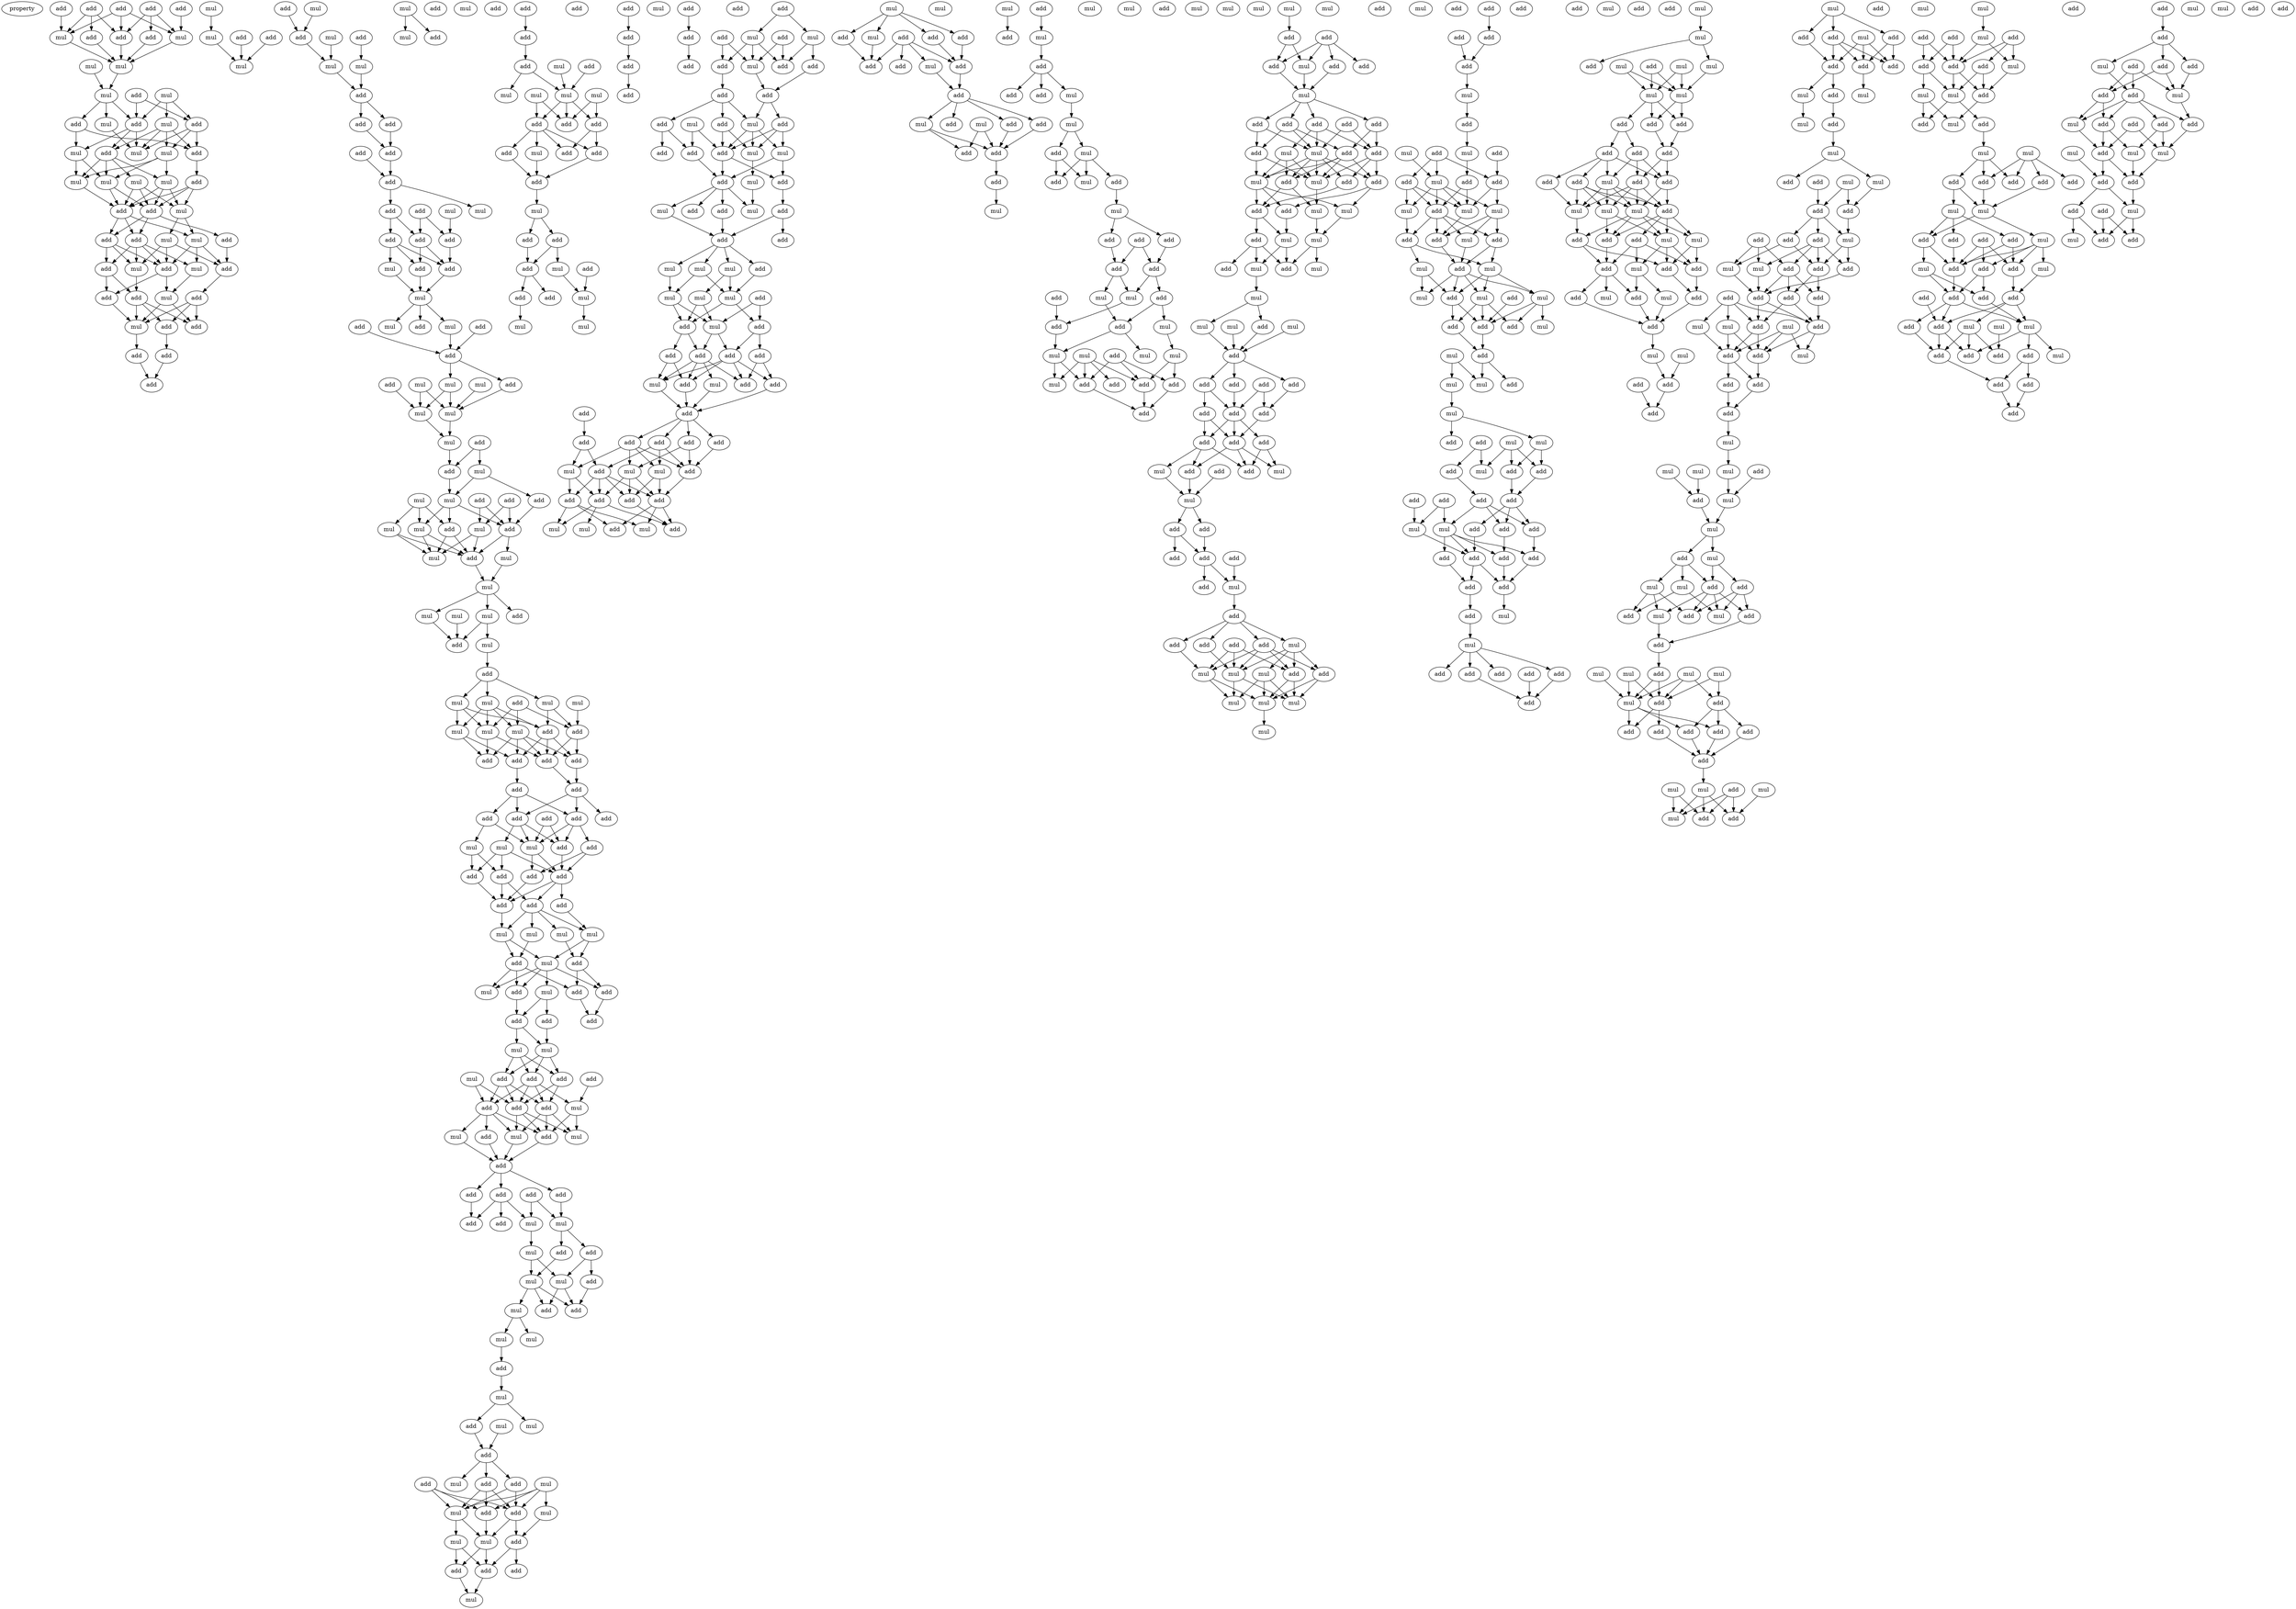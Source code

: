 digraph {
    node [fontcolor=black]
    property [mul=2,lf=1.1]
    0 [ label = add ];
    1 [ label = add ];
    2 [ label = add ];
    3 [ label = add ];
    4 [ label = add ];
    5 [ label = mul ];
    6 [ label = add ];
    7 [ label = add ];
    8 [ label = add ];
    9 [ label = mul ];
    10 [ label = mul ];
    11 [ label = mul ];
    12 [ label = mul ];
    13 [ label = mul ];
    14 [ label = add ];
    15 [ label = add ];
    16 [ label = add ];
    17 [ label = add ];
    18 [ label = mul ];
    19 [ label = mul ];
    20 [ label = add ];
    21 [ label = mul ];
    22 [ label = add ];
    23 [ label = mul ];
    24 [ label = mul ];
    25 [ label = mul ];
    26 [ label = mul ];
    27 [ label = mul ];
    28 [ label = add ];
    29 [ label = mul ];
    30 [ label = add ];
    31 [ label = mul ];
    32 [ label = add ];
    33 [ label = add ];
    34 [ label = mul ];
    35 [ label = add ];
    36 [ label = add ];
    37 [ label = mul ];
    38 [ label = mul ];
    39 [ label = add ];
    40 [ label = add ];
    41 [ label = add ];
    42 [ label = mul ];
    43 [ label = mul ];
    44 [ label = add ];
    45 [ label = add ];
    46 [ label = add ];
    47 [ label = mul ];
    48 [ label = add ];
    49 [ label = add ];
    50 [ label = add ];
    51 [ label = add ];
    52 [ label = add ];
    53 [ label = mul ];
    54 [ label = mul ];
    55 [ label = add ];
    56 [ label = add ];
    57 [ label = mul ];
    58 [ label = add ];
    59 [ label = mul ];
    60 [ label = mul ];
    61 [ label = add ];
    62 [ label = mul ];
    63 [ label = add ];
    64 [ label = mul ];
    65 [ label = add ];
    66 [ label = mul ];
    67 [ label = mul ];
    68 [ label = add ];
    69 [ label = add ];
    70 [ label = add ];
    71 [ label = add ];
    72 [ label = add ];
    73 [ label = add ];
    74 [ label = add ];
    75 [ label = add ];
    76 [ label = mul ];
    77 [ label = add ];
    78 [ label = mul ];
    79 [ label = add ];
    80 [ label = add ];
    81 [ label = add ];
    82 [ label = add ];
    83 [ label = add ];
    84 [ label = mul ];
    85 [ label = mul ];
    86 [ label = mul ];
    87 [ label = add ];
    88 [ label = mul ];
    89 [ label = add ];
    90 [ label = add ];
    91 [ label = add ];
    92 [ label = add ];
    93 [ label = mul ];
    94 [ label = mul ];
    95 [ label = mul ];
    96 [ label = add ];
    97 [ label = mul ];
    98 [ label = mul ];
    99 [ label = mul ];
    100 [ label = add ];
    101 [ label = add ];
    102 [ label = mul ];
    103 [ label = mul ];
    104 [ label = add ];
    105 [ label = mul ];
    106 [ label = add ];
    107 [ label = add ];
    108 [ label = mul ];
    109 [ label = mul ];
    110 [ label = mul ];
    111 [ label = add ];
    112 [ label = add ];
    113 [ label = mul ];
    114 [ label = add ];
    115 [ label = mul ];
    116 [ label = mul ];
    117 [ label = mul ];
    118 [ label = mul ];
    119 [ label = mul ];
    120 [ label = mul ];
    121 [ label = add ];
    122 [ label = mul ];
    123 [ label = add ];
    124 [ label = add ];
    125 [ label = mul ];
    126 [ label = mul ];
    127 [ label = mul ];
    128 [ label = mul ];
    129 [ label = add ];
    130 [ label = mul ];
    131 [ label = mul ];
    132 [ label = mul ];
    133 [ label = add ];
    134 [ label = add ];
    135 [ label = add ];
    136 [ label = add ];
    137 [ label = add ];
    138 [ label = add ];
    139 [ label = add ];
    140 [ label = add ];
    141 [ label = add ];
    142 [ label = add ];
    143 [ label = add ];
    144 [ label = add ];
    145 [ label = add ];
    146 [ label = mul ];
    147 [ label = add ];
    148 [ label = mul ];
    149 [ label = mul ];
    150 [ label = add ];
    151 [ label = add ];
    152 [ label = add ];
    153 [ label = add ];
    154 [ label = add ];
    155 [ label = add ];
    156 [ label = add ];
    157 [ label = add ];
    158 [ label = mul ];
    159 [ label = mul ];
    160 [ label = mul ];
    161 [ label = mul ];
    162 [ label = mul ];
    163 [ label = add ];
    164 [ label = add ];
    165 [ label = add ];
    166 [ label = add ];
    167 [ label = mul ];
    168 [ label = add ];
    169 [ label = mul ];
    170 [ label = add ];
    171 [ label = add ];
    172 [ label = add ];
    173 [ label = mul ];
    174 [ label = mul ];
    175 [ label = add ];
    176 [ label = mul ];
    177 [ label = add ];
    178 [ label = add ];
    179 [ label = add ];
    180 [ label = mul ];
    181 [ label = add ];
    182 [ label = add ];
    183 [ label = add ];
    184 [ label = mul ];
    185 [ label = add ];
    186 [ label = mul ];
    187 [ label = add ];
    188 [ label = mul ];
    189 [ label = add ];
    190 [ label = add ];
    191 [ label = add ];
    192 [ label = add ];
    193 [ label = add ];
    194 [ label = add ];
    195 [ label = add ];
    196 [ label = mul ];
    197 [ label = mul ];
    198 [ label = add ];
    199 [ label = mul ];
    200 [ label = add ];
    201 [ label = mul ];
    202 [ label = add ];
    203 [ label = mul ];
    204 [ label = add ];
    205 [ label = mul ];
    206 [ label = add ];
    207 [ label = mul ];
    208 [ label = mul ];
    209 [ label = add ];
    210 [ label = add ];
    211 [ label = mul ];
    212 [ label = add ];
    213 [ label = mul ];
    214 [ label = mul ];
    215 [ label = add ];
    216 [ label = add ];
    217 [ label = mul ];
    218 [ label = add ];
    219 [ label = mul ];
    220 [ label = add ];
    221 [ label = mul ];
    222 [ label = mul ];
    223 [ label = add ];
    224 [ label = add ];
    225 [ label = add ];
    226 [ label = mul ];
    227 [ label = mul ];
    228 [ label = add ];
    229 [ label = add ];
    230 [ label = add ];
    231 [ label = mul ];
    232 [ label = add ];
    233 [ label = add ];
    234 [ label = add ];
    235 [ label = add ];
    236 [ label = mul ];
    237 [ label = mul ];
    238 [ label = mul ];
    239 [ label = mul ];
    240 [ label = mul ];
    241 [ label = add ];
    242 [ label = add ];
    243 [ label = add ];
    244 [ label = mul ];
    245 [ label = add ];
    246 [ label = add ];
    247 [ label = add ];
    248 [ label = add ];
    249 [ label = mul ];
    250 [ label = add ];
    251 [ label = add ];
    252 [ label = add ];
    253 [ label = add ];
    254 [ label = mul ];
    255 [ label = mul ];
    256 [ label = add ];
    257 [ label = add ];
    258 [ label = mul ];
    259 [ label = mul ];
    260 [ label = add ];
    261 [ label = add ];
    262 [ label = add ];
    263 [ label = add ];
    264 [ label = mul ];
    265 [ label = add ];
    266 [ label = add ];
    267 [ label = add ];
    268 [ label = add ];
    269 [ label = add ];
    270 [ label = add ];
    271 [ label = add ];
    272 [ label = mul ];
    273 [ label = mul ];
    274 [ label = add ];
    275 [ label = add ];
    276 [ label = add ];
    277 [ label = mul ];
    278 [ label = add ];
    279 [ label = add ];
    280 [ label = add ];
    281 [ label = mul ];
    282 [ label = add ];
    283 [ label = add ];
    284 [ label = mul ];
    285 [ label = add ];
    286 [ label = add ];
    287 [ label = mul ];
    288 [ label = add ];
    289 [ label = mul ];
    290 [ label = add ];
    291 [ label = mul ];
    292 [ label = add ];
    293 [ label = add ];
    294 [ label = add ];
    295 [ label = add ];
    296 [ label = mul ];
    297 [ label = mul ];
    298 [ label = add ];
    299 [ label = add ];
    300 [ label = add ];
    301 [ label = mul ];
    302 [ label = mul ];
    303 [ label = add ];
    304 [ label = mul ];
    305 [ label = add ];
    306 [ label = mul ];
    307 [ label = mul ];
    308 [ label = mul ];
    309 [ label = add ];
    310 [ label = mul ];
    311 [ label = add ];
    312 [ label = add ];
    313 [ label = add ];
    314 [ label = add ];
    315 [ label = add ];
    316 [ label = mul ];
    317 [ label = add ];
    318 [ label = mul ];
    319 [ label = add ];
    320 [ label = add ];
    321 [ label = add ];
    322 [ label = add ];
    323 [ label = add ];
    324 [ label = add ];
    325 [ label = add ];
    326 [ label = add ];
    327 [ label = add ];
    328 [ label = mul ];
    329 [ label = add ];
    330 [ label = mul ];
    331 [ label = mul ];
    332 [ label = add ];
    333 [ label = add ];
    334 [ label = add ];
    335 [ label = add ];
    336 [ label = add ];
    337 [ label = add ];
    338 [ label = mul ];
    339 [ label = mul ];
    340 [ label = add ];
    341 [ label = mul ];
    342 [ label = mul ];
    343 [ label = add ];
    344 [ label = add ];
    345 [ label = add ];
    346 [ label = add ];
    347 [ label = mul ];
    348 [ label = add ];
    349 [ label = add ];
    350 [ label = add ];
    351 [ label = mul ];
    352 [ label = add ];
    353 [ label = mul ];
    354 [ label = mul ];
    355 [ label = add ];
    356 [ label = add ];
    357 [ label = add ];
    358 [ label = add ];
    359 [ label = add ];
    360 [ label = add ];
    361 [ label = mul ];
    362 [ label = mul ];
    363 [ label = mul ];
    364 [ label = add ];
    365 [ label = add ];
    366 [ label = mul ];
    367 [ label = add ];
    368 [ label = add ];
    369 [ label = mul ];
    370 [ label = add ];
    371 [ label = mul ];
    372 [ label = mul ];
    373 [ label = mul ];
    374 [ label = add ];
    375 [ label = mul ];
    376 [ label = add ];
    377 [ label = add ];
    378 [ label = mul ];
    379 [ label = mul ];
    380 [ label = add ];
    381 [ label = mul ];
    382 [ label = mul ];
    383 [ label = add ];
    384 [ label = add ];
    385 [ label = add ];
    386 [ label = add ];
    387 [ label = add ];
    388 [ label = add ];
    389 [ label = mul ];
    390 [ label = add ];
    391 [ label = mul ];
    392 [ label = mul ];
    393 [ label = add ];
    394 [ label = add ];
    395 [ label = mul ];
    396 [ label = mul ];
    397 [ label = mul ];
    398 [ label = mul ];
    399 [ label = add ];
    400 [ label = add ];
    401 [ label = add ];
    402 [ label = mul ];
    403 [ label = add ];
    404 [ label = add ];
    405 [ label = add ];
    406 [ label = mul ];
    407 [ label = mul ];
    408 [ label = add ];
    409 [ label = add ];
    410 [ label = add ];
    411 [ label = mul ];
    412 [ label = mul ];
    413 [ label = add ];
    414 [ label = add ];
    415 [ label = mul ];
    416 [ label = add ];
    417 [ label = add ];
    418 [ label = add ];
    419 [ label = add ];
    420 [ label = add ];
    421 [ label = mul ];
    422 [ label = add ];
    423 [ label = add ];
    424 [ label = add ];
    425 [ label = mul ];
    426 [ label = add ];
    427 [ label = add ];
    428 [ label = mul ];
    429 [ label = mul ];
    430 [ label = add ];
    431 [ label = add ];
    432 [ label = mul ];
    433 [ label = add ];
    434 [ label = mul ];
    435 [ label = mul ];
    436 [ label = mul ];
    437 [ label = add ];
    438 [ label = mul ];
    439 [ label = add ];
    440 [ label = mul ];
    441 [ label = add ];
    442 [ label = mul ];
    443 [ label = add ];
    444 [ label = mul ];
    445 [ label = mul ];
    446 [ label = add ];
    447 [ label = mul ];
    448 [ label = add ];
    449 [ label = add ];
    450 [ label = add ];
    451 [ label = add ];
    452 [ label = add ];
    453 [ label = add ];
    454 [ label = add ];
    455 [ label = add ];
    456 [ label = add ];
    457 [ label = add ];
    458 [ label = add ];
    459 [ label = add ];
    460 [ label = mul ];
    461 [ label = mul ];
    462 [ label = add ];
    463 [ label = add ];
    464 [ label = mul ];
    465 [ label = add ];
    466 [ label = mul ];
    467 [ label = add ];
    468 [ label = add ];
    469 [ label = add ];
    470 [ label = add ];
    471 [ label = add ];
    472 [ label = mul ];
    473 [ label = add ];
    474 [ label = mul ];
    475 [ label = add ];
    476 [ label = add ];
    477 [ label = add ];
    478 [ label = add ];
    479 [ label = mul ];
    480 [ label = add ];
    481 [ label = mul ];
    482 [ label = add ];
    483 [ label = mul ];
    484 [ label = mul ];
    485 [ label = mul ];
    486 [ label = mul ];
    487 [ label = add ];
    488 [ label = mul ];
    489 [ label = add ];
    490 [ label = add ];
    491 [ label = add ];
    492 [ label = add ];
    493 [ label = add ];
    494 [ label = add ];
    495 [ label = mul ];
    496 [ label = add ];
    497 [ label = add ];
    498 [ label = add ];
    499 [ label = mul ];
    500 [ label = mul ];
    501 [ label = mul ];
    502 [ label = add ];
    503 [ label = add ];
    504 [ label = mul ];
    505 [ label = add ];
    506 [ label = mul ];
    507 [ label = mul ];
    508 [ label = mul ];
    509 [ label = add ];
    510 [ label = mul ];
    511 [ label = add ];
    512 [ label = add ];
    513 [ label = add ];
    514 [ label = mul ];
    515 [ label = add ];
    516 [ label = mul ];
    517 [ label = add ];
    518 [ label = mul ];
    519 [ label = add ];
    520 [ label = mul ];
    521 [ label = mul ];
    522 [ label = add ];
    523 [ label = add ];
    524 [ label = mul ];
    525 [ label = add ];
    526 [ label = mul ];
    527 [ label = add ];
    528 [ label = mul ];
    529 [ label = add ];
    530 [ label = add ];
    531 [ label = mul ];
    532 [ label = mul ];
    533 [ label = add ];
    534 [ label = mul ];
    535 [ label = mul ];
    536 [ label = add ];
    537 [ label = add ];
    538 [ label = add ];
    539 [ label = mul ];
    540 [ label = add ];
    541 [ label = add ];
    542 [ label = add ];
    543 [ label = add ];
    544 [ label = add ];
    545 [ label = mul ];
    546 [ label = add ];
    547 [ label = add ];
    548 [ label = add ];
    549 [ label = mul ];
    550 [ label = add ];
    551 [ label = add ];
    552 [ label = add ];
    553 [ label = add ];
    554 [ label = add ];
    555 [ label = add ];
    556 [ label = add ];
    557 [ label = mul ];
    558 [ label = add ];
    559 [ label = mul ];
    560 [ label = add ];
    561 [ label = add ];
    562 [ label = add ];
    563 [ label = add ];
    564 [ label = add ];
    565 [ label = add ];
    566 [ label = mul ];
    567 [ label = mul ];
    568 [ label = add ];
    569 [ label = mul ];
    570 [ label = mul ];
    571 [ label = add ];
    572 [ label = mul ];
    573 [ label = mul ];
    574 [ label = mul ];
    575 [ label = add ];
    576 [ label = add ];
    577 [ label = add ];
    578 [ label = add ];
    579 [ label = add ];
    580 [ label = add ];
    581 [ label = add ];
    582 [ label = add ];
    583 [ label = add ];
    584 [ label = mul ];
    585 [ label = add ];
    586 [ label = mul ];
    587 [ label = add ];
    588 [ label = mul ];
    589 [ label = mul ];
    590 [ label = mul ];
    591 [ label = add ];
    592 [ label = add ];
    593 [ label = mul ];
    594 [ label = add ];
    595 [ label = add ];
    596 [ label = add ];
    597 [ label = mul ];
    598 [ label = add ];
    599 [ label = mul ];
    600 [ label = add ];
    601 [ label = add ];
    602 [ label = add ];
    603 [ label = mul ];
    604 [ label = add ];
    605 [ label = mul ];
    606 [ label = mul ];
    607 [ label = add ];
    608 [ label = add ];
    609 [ label = mul ];
    610 [ label = add ];
    611 [ label = add ];
    612 [ label = add ];
    613 [ label = mul ];
    614 [ label = add ];
    615 [ label = add ];
    616 [ label = add ];
    617 [ label = add ];
    618 [ label = mul ];
    619 [ label = mul ];
    620 [ label = add ];
    621 [ label = add ];
    622 [ label = mul ];
    623 [ label = add ];
    624 [ label = mul ];
    625 [ label = add ];
    626 [ label = mul ];
    627 [ label = add ];
    628 [ label = mul ];
    629 [ label = add ];
    630 [ label = add ];
    631 [ label = add ];
    632 [ label = add ];
    633 [ label = add ];
    634 [ label = mul ];
    635 [ label = add ];
    636 [ label = add ];
    637 [ label = mul ];
    638 [ label = mul ];
    639 [ label = add ];
    640 [ label = add ];
    641 [ label = add ];
    642 [ label = add ];
    643 [ label = add ];
    644 [ label = mul ];
    645 [ label = add ];
    646 [ label = mul ];
    647 [ label = mul ];
    648 [ label = add ];
    649 [ label = mul ];
    650 [ label = add ];
    651 [ label = add ];
    652 [ label = add ];
    653 [ label = add ];
    654 [ label = add ];
    655 [ label = mul ];
    656 [ label = mul ];
    657 [ label = mul ];
    658 [ label = mul ];
    659 [ label = add ];
    660 [ label = mul ];
    661 [ label = add ];
    662 [ label = mul ];
    663 [ label = mul ];
    664 [ label = add ];
    665 [ label = mul ];
    666 [ label = mul ];
    667 [ label = add ];
    668 [ label = add ];
    669 [ label = mul ];
    670 [ label = mul ];
    671 [ label = add ];
    672 [ label = add ];
    673 [ label = add ];
    674 [ label = mul ];
    675 [ label = add ];
    676 [ label = mul ];
    677 [ label = add ];
    678 [ label = mul ];
    679 [ label = mul ];
    680 [ label = mul ];
    681 [ label = add ];
    682 [ label = mul ];
    683 [ label = add ];
    684 [ label = add ];
    685 [ label = add ];
    686 [ label = add ];
    687 [ label = add ];
    688 [ label = add ];
    689 [ label = add ];
    690 [ label = mul ];
    691 [ label = add ];
    692 [ label = mul ];
    693 [ label = mul ];
    694 [ label = mul ];
    695 [ label = add ];
    696 [ label = add ];
    697 [ label = mul ];
    698 [ label = add ];
    699 [ label = add ];
    700 [ label = add ];
    701 [ label = mul ];
    702 [ label = mul ];
    703 [ label = add ];
    704 [ label = add ];
    705 [ label = add ];
    706 [ label = mul ];
    707 [ label = mul ];
    708 [ label = add ];
    709 [ label = mul ];
    710 [ label = add ];
    711 [ label = add ];
    712 [ label = mul ];
    713 [ label = mul ];
    714 [ label = add ];
    715 [ label = add ];
    716 [ label = add ];
    717 [ label = add ];
    718 [ label = add ];
    719 [ label = mul ];
    720 [ label = mul ];
    721 [ label = add ];
    722 [ label = add ];
    723 [ label = add ];
    724 [ label = mul ];
    725 [ label = add ];
    726 [ label = add ];
    727 [ label = add ];
    728 [ label = mul ];
    729 [ label = mul ];
    730 [ label = add ];
    731 [ label = add ];
    732 [ label = add ];
    733 [ label = add ];
    734 [ label = add ];
    735 [ label = mul ];
    736 [ label = add ];
    737 [ label = add ];
    738 [ label = mul ];
    739 [ label = mul ];
    740 [ label = add ];
    741 [ label = mul ];
    742 [ label = add ];
    743 [ label = add ];
    744 [ label = add ];
    745 [ label = add ];
    746 [ label = add ];
    747 [ label = add ];
    748 [ label = add ];
    749 [ label = add ];
    750 [ label = add ];
    751 [ label = mul ];
    752 [ label = add ];
    753 [ label = add ];
    754 [ label = add ];
    755 [ label = add ];
    756 [ label = mul ];
    757 [ label = add ];
    758 [ label = add ];
    759 [ label = add ];
    760 [ label = add ];
    761 [ label = add ];
    762 [ label = mul ];
    763 [ label = mul ];
    764 [ label = mul ];
    765 [ label = mul ];
    766 [ label = add ];
    767 [ label = mul ];
    768 [ label = add ];
    769 [ label = add ];
    770 [ label = mul ];
    771 [ label = mul ];
    772 [ label = add ];
    773 [ label = add ];
    774 [ label = add ];
    775 [ label = add ];
    776 [ label = add ];
    777 [ label = add ];
    778 [ label = mul ];
    0 -> 6 [ name = 0 ];
    0 -> 7 [ name = 1 ];
    0 -> 9 [ name = 2 ];
    1 -> 5 [ name = 3 ];
    1 -> 7 [ name = 4 ];
    1 -> 9 [ name = 5 ];
    2 -> 9 [ name = 6 ];
    3 -> 5 [ name = 7 ];
    3 -> 7 [ name = 8 ];
    3 -> 8 [ name = 9 ];
    4 -> 5 [ name = 10 ];
    5 -> 11 [ name = 11 ];
    6 -> 11 [ name = 12 ];
    7 -> 11 [ name = 13 ];
    8 -> 11 [ name = 14 ];
    9 -> 11 [ name = 15 ];
    10 -> 13 [ name = 16 ];
    11 -> 13 [ name = 17 ];
    12 -> 15 [ name = 18 ];
    12 -> 17 [ name = 19 ];
    12 -> 18 [ name = 20 ];
    13 -> 16 [ name = 21 ];
    13 -> 17 [ name = 22 ];
    13 -> 19 [ name = 23 ];
    14 -> 15 [ name = 24 ];
    14 -> 17 [ name = 25 ];
    15 -> 20 [ name = 26 ];
    15 -> 21 [ name = 27 ];
    15 -> 24 [ name = 28 ];
    16 -> 20 [ name = 29 ];
    16 -> 23 [ name = 30 ];
    17 -> 22 [ name = 31 ];
    17 -> 23 [ name = 32 ];
    17 -> 24 [ name = 33 ];
    18 -> 20 [ name = 34 ];
    18 -> 21 [ name = 35 ];
    18 -> 22 [ name = 36 ];
    18 -> 24 [ name = 37 ];
    19 -> 24 [ name = 38 ];
    20 -> 28 [ name = 39 ];
    21 -> 25 [ name = 40 ];
    21 -> 26 [ name = 41 ];
    21 -> 29 [ name = 42 ];
    22 -> 25 [ name = 43 ];
    22 -> 26 [ name = 44 ];
    22 -> 27 [ name = 45 ];
    22 -> 29 [ name = 46 ];
    23 -> 26 [ name = 47 ];
    23 -> 29 [ name = 48 ];
    25 -> 30 [ name = 49 ];
    25 -> 31 [ name = 50 ];
    25 -> 32 [ name = 51 ];
    26 -> 30 [ name = 52 ];
    26 -> 32 [ name = 53 ];
    27 -> 30 [ name = 54 ];
    27 -> 31 [ name = 55 ];
    27 -> 32 [ name = 56 ];
    28 -> 30 [ name = 57 ];
    28 -> 31 [ name = 58 ];
    28 -> 32 [ name = 59 ];
    29 -> 32 [ name = 60 ];
    30 -> 33 [ name = 61 ];
    30 -> 35 [ name = 62 ];
    30 -> 36 [ name = 63 ];
    31 -> 34 [ name = 64 ];
    31 -> 37 [ name = 65 ];
    32 -> 33 [ name = 66 ];
    32 -> 34 [ name = 67 ];
    32 -> 35 [ name = 68 ];
    33 -> 38 [ name = 69 ];
    33 -> 39 [ name = 70 ];
    33 -> 40 [ name = 71 ];
    33 -> 42 [ name = 72 ];
    34 -> 39 [ name = 73 ];
    34 -> 41 [ name = 74 ];
    34 -> 42 [ name = 75 ];
    35 -> 38 [ name = 76 ];
    35 -> 39 [ name = 77 ];
    35 -> 40 [ name = 78 ];
    36 -> 41 [ name = 79 ];
    37 -> 38 [ name = 80 ];
    37 -> 39 [ name = 81 ];
    37 -> 41 [ name = 82 ];
    38 -> 44 [ name = 83 ];
    39 -> 43 [ name = 84 ];
    39 -> 45 [ name = 85 ];
    40 -> 44 [ name = 86 ];
    40 -> 45 [ name = 87 ];
    41 -> 46 [ name = 88 ];
    42 -> 43 [ name = 89 ];
    43 -> 47 [ name = 90 ];
    43 -> 49 [ name = 91 ];
    44 -> 47 [ name = 92 ];
    44 -> 48 [ name = 93 ];
    44 -> 49 [ name = 94 ];
    45 -> 47 [ name = 95 ];
    46 -> 47 [ name = 96 ];
    46 -> 48 [ name = 97 ];
    46 -> 49 [ name = 98 ];
    47 -> 50 [ name = 99 ];
    48 -> 51 [ name = 100 ];
    50 -> 52 [ name = 101 ];
    51 -> 52 [ name = 102 ];
    53 -> 54 [ name = 103 ];
    54 -> 57 [ name = 104 ];
    55 -> 57 [ name = 105 ];
    56 -> 57 [ name = 106 ];
    58 -> 61 [ name = 107 ];
    59 -> 61 [ name = 108 ];
    60 -> 66 [ name = 109 ];
    61 -> 66 [ name = 110 ];
    62 -> 64 [ name = 111 ];
    62 -> 65 [ name = 112 ];
    63 -> 67 [ name = 113 ];
    66 -> 68 [ name = 114 ];
    67 -> 68 [ name = 115 ];
    68 -> 69 [ name = 116 ];
    68 -> 70 [ name = 117 ];
    69 -> 73 [ name = 118 ];
    70 -> 73 [ name = 119 ];
    72 -> 74 [ name = 120 ];
    73 -> 74 [ name = 121 ];
    74 -> 77 [ name = 122 ];
    74 -> 78 [ name = 123 ];
    75 -> 79 [ name = 124 ];
    75 -> 81 [ name = 125 ];
    76 -> 81 [ name = 126 ];
    77 -> 79 [ name = 127 ];
    77 -> 80 [ name = 128 ];
    79 -> 82 [ name = 129 ];
    79 -> 83 [ name = 130 ];
    80 -> 82 [ name = 131 ];
    80 -> 83 [ name = 132 ];
    80 -> 84 [ name = 133 ];
    81 -> 83 [ name = 134 ];
    82 -> 85 [ name = 135 ];
    83 -> 85 [ name = 136 ];
    84 -> 85 [ name = 137 ];
    85 -> 86 [ name = 138 ];
    85 -> 88 [ name = 139 ];
    85 -> 89 [ name = 140 ];
    86 -> 91 [ name = 141 ];
    87 -> 91 [ name = 142 ];
    90 -> 91 [ name = 143 ];
    91 -> 92 [ name = 144 ];
    91 -> 94 [ name = 145 ];
    92 -> 98 [ name = 146 ];
    93 -> 97 [ name = 147 ];
    93 -> 98 [ name = 148 ];
    94 -> 97 [ name = 149 ];
    94 -> 98 [ name = 150 ];
    95 -> 98 [ name = 151 ];
    96 -> 97 [ name = 152 ];
    97 -> 99 [ name = 153 ];
    98 -> 99 [ name = 154 ];
    99 -> 101 [ name = 155 ];
    100 -> 101 [ name = 156 ];
    100 -> 102 [ name = 157 ];
    101 -> 103 [ name = 158 ];
    102 -> 103 [ name = 159 ];
    102 -> 106 [ name = 160 ];
    103 -> 110 [ name = 161 ];
    103 -> 111 [ name = 162 ];
    103 -> 112 [ name = 163 ];
    104 -> 109 [ name = 164 ];
    104 -> 111 [ name = 165 ];
    105 -> 108 [ name = 166 ];
    105 -> 110 [ name = 167 ];
    105 -> 112 [ name = 168 ];
    106 -> 111 [ name = 169 ];
    107 -> 109 [ name = 170 ];
    107 -> 111 [ name = 171 ];
    108 -> 114 [ name = 172 ];
    108 -> 115 [ name = 173 ];
    109 -> 114 [ name = 174 ];
    109 -> 115 [ name = 175 ];
    110 -> 114 [ name = 176 ];
    110 -> 115 [ name = 177 ];
    111 -> 113 [ name = 178 ];
    111 -> 114 [ name = 179 ];
    112 -> 114 [ name = 180 ];
    112 -> 115 [ name = 181 ];
    113 -> 116 [ name = 182 ];
    114 -> 116 [ name = 183 ];
    116 -> 117 [ name = 184 ];
    116 -> 119 [ name = 185 ];
    116 -> 121 [ name = 186 ];
    117 -> 123 [ name = 187 ];
    119 -> 122 [ name = 188 ];
    119 -> 123 [ name = 189 ];
    120 -> 123 [ name = 190 ];
    122 -> 124 [ name = 191 ];
    124 -> 125 [ name = 192 ];
    124 -> 126 [ name = 193 ];
    124 -> 127 [ name = 194 ];
    125 -> 133 [ name = 195 ];
    125 -> 134 [ name = 196 ];
    126 -> 130 [ name = 197 ];
    126 -> 131 [ name = 198 ];
    126 -> 133 [ name = 199 ];
    127 -> 130 [ name = 200 ];
    127 -> 131 [ name = 201 ];
    127 -> 132 [ name = 202 ];
    127 -> 133 [ name = 203 ];
    128 -> 134 [ name = 204 ];
    129 -> 131 [ name = 205 ];
    129 -> 132 [ name = 206 ];
    129 -> 134 [ name = 207 ];
    130 -> 135 [ name = 208 ];
    130 -> 138 [ name = 209 ];
    131 -> 135 [ name = 210 ];
    131 -> 137 [ name = 211 ];
    132 -> 135 [ name = 212 ];
    132 -> 136 [ name = 213 ];
    132 -> 137 [ name = 214 ];
    132 -> 138 [ name = 215 ];
    133 -> 136 [ name = 216 ];
    133 -> 137 [ name = 217 ];
    133 -> 138 [ name = 218 ];
    134 -> 136 [ name = 219 ];
    134 -> 137 [ name = 220 ];
    136 -> 140 [ name = 221 ];
    137 -> 140 [ name = 222 ];
    138 -> 139 [ name = 223 ];
    139 -> 142 [ name = 224 ];
    139 -> 143 [ name = 225 ];
    139 -> 145 [ name = 226 ];
    140 -> 143 [ name = 227 ];
    140 -> 144 [ name = 228 ];
    140 -> 145 [ name = 229 ];
    141 -> 146 [ name = 230 ];
    141 -> 147 [ name = 231 ];
    142 -> 146 [ name = 232 ];
    142 -> 148 [ name = 233 ];
    143 -> 146 [ name = 234 ];
    143 -> 147 [ name = 235 ];
    143 -> 149 [ name = 236 ];
    145 -> 146 [ name = 237 ];
    145 -> 147 [ name = 238 ];
    145 -> 150 [ name = 239 ];
    146 -> 152 [ name = 240 ];
    146 -> 154 [ name = 241 ];
    147 -> 154 [ name = 242 ];
    148 -> 151 [ name = 243 ];
    148 -> 153 [ name = 244 ];
    149 -> 151 [ name = 245 ];
    149 -> 153 [ name = 246 ];
    149 -> 154 [ name = 247 ];
    150 -> 152 [ name = 248 ];
    150 -> 154 [ name = 249 ];
    151 -> 155 [ name = 250 ];
    151 -> 156 [ name = 251 ];
    152 -> 156 [ name = 252 ];
    153 -> 156 [ name = 253 ];
    154 -> 155 [ name = 254 ];
    154 -> 156 [ name = 255 ];
    154 -> 157 [ name = 256 ];
    155 -> 158 [ name = 257 ];
    155 -> 159 [ name = 258 ];
    155 -> 160 [ name = 259 ];
    155 -> 161 [ name = 260 ];
    156 -> 161 [ name = 261 ];
    157 -> 158 [ name = 262 ];
    158 -> 162 [ name = 263 ];
    158 -> 164 [ name = 264 ];
    159 -> 164 [ name = 265 ];
    160 -> 163 [ name = 266 ];
    161 -> 162 [ name = 267 ];
    161 -> 163 [ name = 268 ];
    162 -> 166 [ name = 269 ];
    162 -> 167 [ name = 270 ];
    162 -> 168 [ name = 271 ];
    162 -> 169 [ name = 272 ];
    163 -> 165 [ name = 273 ];
    163 -> 166 [ name = 274 ];
    163 -> 167 [ name = 275 ];
    164 -> 165 [ name = 276 ];
    164 -> 168 [ name = 277 ];
    165 -> 170 [ name = 278 ];
    166 -> 172 [ name = 279 ];
    168 -> 170 [ name = 280 ];
    169 -> 171 [ name = 281 ];
    169 -> 172 [ name = 282 ];
    171 -> 174 [ name = 283 ];
    172 -> 173 [ name = 284 ];
    172 -> 174 [ name = 285 ];
    173 -> 175 [ name = 286 ];
    173 -> 177 [ name = 287 ];
    173 -> 179 [ name = 288 ];
    174 -> 175 [ name = 289 ];
    174 -> 177 [ name = 290 ];
    174 -> 179 [ name = 291 ];
    175 -> 181 [ name = 292 ];
    175 -> 182 [ name = 293 ];
    175 -> 183 [ name = 294 ];
    176 -> 181 [ name = 295 ];
    176 -> 182 [ name = 296 ];
    177 -> 181 [ name = 297 ];
    177 -> 183 [ name = 298 ];
    178 -> 180 [ name = 299 ];
    179 -> 180 [ name = 300 ];
    179 -> 181 [ name = 301 ];
    179 -> 182 [ name = 302 ];
    179 -> 183 [ name = 303 ];
    180 -> 187 [ name = 304 ];
    180 -> 188 [ name = 305 ];
    181 -> 184 [ name = 306 ];
    181 -> 187 [ name = 307 ];
    181 -> 188 [ name = 308 ];
    182 -> 184 [ name = 309 ];
    182 -> 185 [ name = 310 ];
    182 -> 186 [ name = 311 ];
    182 -> 187 [ name = 312 ];
    183 -> 184 [ name = 313 ];
    183 -> 187 [ name = 314 ];
    183 -> 188 [ name = 315 ];
    184 -> 189 [ name = 316 ];
    185 -> 189 [ name = 317 ];
    186 -> 189 [ name = 318 ];
    187 -> 189 [ name = 319 ];
    189 -> 190 [ name = 320 ];
    189 -> 192 [ name = 321 ];
    189 -> 193 [ name = 322 ];
    190 -> 195 [ name = 323 ];
    191 -> 196 [ name = 324 ];
    191 -> 197 [ name = 325 ];
    192 -> 194 [ name = 326 ];
    192 -> 195 [ name = 327 ];
    192 -> 196 [ name = 328 ];
    193 -> 197 [ name = 329 ];
    196 -> 199 [ name = 330 ];
    197 -> 198 [ name = 331 ];
    197 -> 200 [ name = 332 ];
    198 -> 203 [ name = 333 ];
    199 -> 201 [ name = 334 ];
    199 -> 203 [ name = 335 ];
    200 -> 201 [ name = 336 ];
    200 -> 202 [ name = 337 ];
    201 -> 204 [ name = 338 ];
    201 -> 206 [ name = 339 ];
    202 -> 206 [ name = 340 ];
    203 -> 204 [ name = 341 ];
    203 -> 205 [ name = 342 ];
    203 -> 206 [ name = 343 ];
    205 -> 207 [ name = 344 ];
    205 -> 208 [ name = 345 ];
    207 -> 209 [ name = 346 ];
    209 -> 211 [ name = 347 ];
    211 -> 212 [ name = 348 ];
    211 -> 213 [ name = 349 ];
    212 -> 215 [ name = 350 ];
    214 -> 215 [ name = 351 ];
    215 -> 216 [ name = 352 ];
    215 -> 217 [ name = 353 ];
    215 -> 220 [ name = 354 ];
    216 -> 221 [ name = 355 ];
    216 -> 223 [ name = 356 ];
    216 -> 224 [ name = 357 ];
    218 -> 221 [ name = 358 ];
    218 -> 223 [ name = 359 ];
    218 -> 224 [ name = 360 ];
    219 -> 221 [ name = 361 ];
    219 -> 222 [ name = 362 ];
    219 -> 223 [ name = 363 ];
    219 -> 224 [ name = 364 ];
    220 -> 221 [ name = 365 ];
    220 -> 224 [ name = 366 ];
    221 -> 226 [ name = 367 ];
    221 -> 227 [ name = 368 ];
    222 -> 225 [ name = 369 ];
    223 -> 227 [ name = 370 ];
    224 -> 225 [ name = 371 ];
    224 -> 227 [ name = 372 ];
    225 -> 228 [ name = 373 ];
    225 -> 229 [ name = 374 ];
    226 -> 228 [ name = 375 ];
    226 -> 230 [ name = 376 ];
    227 -> 228 [ name = 377 ];
    227 -> 230 [ name = 378 ];
    228 -> 231 [ name = 379 ];
    230 -> 231 [ name = 380 ];
    232 -> 233 [ name = 381 ];
    233 -> 235 [ name = 382 ];
    234 -> 240 [ name = 383 ];
    235 -> 239 [ name = 384 ];
    235 -> 240 [ name = 385 ];
    236 -> 240 [ name = 386 ];
    237 -> 241 [ name = 387 ];
    237 -> 243 [ name = 388 ];
    238 -> 241 [ name = 389 ];
    238 -> 242 [ name = 390 ];
    240 -> 241 [ name = 391 ];
    240 -> 242 [ name = 392 ];
    240 -> 243 [ name = 393 ];
    242 -> 244 [ name = 394 ];
    242 -> 245 [ name = 395 ];
    242 -> 246 [ name = 396 ];
    242 -> 247 [ name = 397 ];
    243 -> 245 [ name = 398 ];
    243 -> 246 [ name = 399 ];
    244 -> 248 [ name = 400 ];
    246 -> 248 [ name = 401 ];
    247 -> 248 [ name = 402 ];
    248 -> 249 [ name = 403 ];
    249 -> 250 [ name = 404 ];
    249 -> 251 [ name = 405 ];
    250 -> 253 [ name = 406 ];
    251 -> 253 [ name = 407 ];
    251 -> 254 [ name = 408 ];
    252 -> 255 [ name = 409 ];
    253 -> 256 [ name = 410 ];
    253 -> 257 [ name = 411 ];
    254 -> 255 [ name = 412 ];
    255 -> 259 [ name = 413 ];
    257 -> 258 [ name = 414 ];
    261 -> 262 [ name = 415 ];
    262 -> 263 [ name = 416 ];
    263 -> 267 [ name = 417 ];
    265 -> 268 [ name = 418 ];
    268 -> 269 [ name = 419 ];
    270 -> 272 [ name = 420 ];
    270 -> 273 [ name = 421 ];
    271 -> 277 [ name = 422 ];
    271 -> 278 [ name = 423 ];
    272 -> 276 [ name = 424 ];
    272 -> 277 [ name = 425 ];
    272 -> 278 [ name = 426 ];
    273 -> 275 [ name = 427 ];
    273 -> 276 [ name = 428 ];
    274 -> 276 [ name = 429 ];
    274 -> 277 [ name = 430 ];
    275 -> 280 [ name = 431 ];
    277 -> 280 [ name = 432 ];
    278 -> 279 [ name = 433 ];
    279 -> 282 [ name = 434 ];
    279 -> 284 [ name = 435 ];
    279 -> 285 [ name = 436 ];
    280 -> 283 [ name = 437 ];
    280 -> 284 [ name = 438 ];
    281 -> 286 [ name = 439 ];
    281 -> 290 [ name = 440 ];
    282 -> 286 [ name = 441 ];
    282 -> 289 [ name = 442 ];
    283 -> 286 [ name = 443 ];
    283 -> 287 [ name = 444 ];
    283 -> 289 [ name = 445 ];
    284 -> 286 [ name = 446 ];
    284 -> 287 [ name = 447 ];
    284 -> 289 [ name = 448 ];
    285 -> 288 [ name = 449 ];
    285 -> 290 [ name = 450 ];
    286 -> 292 [ name = 451 ];
    286 -> 293 [ name = 452 ];
    287 -> 292 [ name = 453 ];
    287 -> 293 [ name = 454 ];
    289 -> 291 [ name = 455 ];
    290 -> 292 [ name = 456 ];
    291 -> 297 [ name = 457 ];
    292 -> 295 [ name = 458 ];
    292 -> 296 [ name = 459 ];
    292 -> 297 [ name = 460 ];
    292 -> 298 [ name = 461 ];
    293 -> 294 [ name = 462 ];
    294 -> 299 [ name = 463 ];
    294 -> 300 [ name = 464 ];
    295 -> 299 [ name = 465 ];
    296 -> 299 [ name = 466 ];
    299 -> 301 [ name = 467 ];
    299 -> 302 [ name = 468 ];
    299 -> 303 [ name = 469 ];
    299 -> 304 [ name = 470 ];
    301 -> 306 [ name = 471 ];
    301 -> 308 [ name = 472 ];
    302 -> 307 [ name = 473 ];
    302 -> 308 [ name = 474 ];
    303 -> 308 [ name = 475 ];
    304 -> 307 [ name = 476 ];
    305 -> 310 [ name = 477 ];
    305 -> 311 [ name = 478 ];
    306 -> 309 [ name = 479 ];
    306 -> 310 [ name = 480 ];
    307 -> 309 [ name = 481 ];
    307 -> 310 [ name = 482 ];
    308 -> 309 [ name = 483 ];
    308 -> 311 [ name = 484 ];
    309 -> 312 [ name = 485 ];
    309 -> 313 [ name = 486 ];
    310 -> 312 [ name = 487 ];
    310 -> 315 [ name = 488 ];
    311 -> 314 [ name = 489 ];
    311 -> 315 [ name = 490 ];
    312 -> 316 [ name = 491 ];
    312 -> 318 [ name = 492 ];
    312 -> 319 [ name = 493 ];
    312 -> 320 [ name = 494 ];
    313 -> 316 [ name = 495 ];
    313 -> 319 [ name = 496 ];
    314 -> 317 [ name = 497 ];
    314 -> 320 [ name = 498 ];
    315 -> 316 [ name = 499 ];
    315 -> 317 [ name = 500 ];
    315 -> 319 [ name = 501 ];
    315 -> 320 [ name = 502 ];
    316 -> 321 [ name = 503 ];
    317 -> 321 [ name = 504 ];
    318 -> 321 [ name = 505 ];
    319 -> 321 [ name = 506 ];
    321 -> 323 [ name = 507 ];
    321 -> 325 [ name = 508 ];
    321 -> 326 [ name = 509 ];
    321 -> 327 [ name = 510 ];
    322 -> 324 [ name = 511 ];
    323 -> 332 [ name = 512 ];
    324 -> 328 [ name = 513 ];
    324 -> 329 [ name = 514 ];
    325 -> 329 [ name = 515 ];
    325 -> 330 [ name = 516 ];
    325 -> 332 [ name = 517 ];
    326 -> 328 [ name = 518 ];
    326 -> 330 [ name = 519 ];
    326 -> 331 [ name = 520 ];
    326 -> 332 [ name = 521 ];
    327 -> 331 [ name = 522 ];
    327 -> 332 [ name = 523 ];
    328 -> 335 [ name = 524 ];
    328 -> 336 [ name = 525 ];
    329 -> 333 [ name = 526 ];
    329 -> 334 [ name = 527 ];
    329 -> 335 [ name = 528 ];
    329 -> 336 [ name = 529 ];
    330 -> 333 [ name = 530 ];
    330 -> 334 [ name = 531 ];
    331 -> 333 [ name = 532 ];
    331 -> 334 [ name = 533 ];
    331 -> 335 [ name = 534 ];
    332 -> 334 [ name = 535 ];
    333 -> 340 [ name = 536 ];
    334 -> 337 [ name = 537 ];
    334 -> 338 [ name = 538 ];
    334 -> 340 [ name = 539 ];
    335 -> 339 [ name = 540 ];
    335 -> 340 [ name = 541 ];
    335 -> 341 [ name = 542 ];
    336 -> 337 [ name = 543 ];
    336 -> 338 [ name = 544 ];
    336 -> 341 [ name = 545 ];
    342 -> 344 [ name = 546 ];
    342 -> 345 [ name = 547 ];
    342 -> 346 [ name = 548 ];
    342 -> 347 [ name = 549 ];
    343 -> 348 [ name = 550 ];
    343 -> 349 [ name = 551 ];
    343 -> 350 [ name = 552 ];
    343 -> 351 [ name = 553 ];
    344 -> 350 [ name = 554 ];
    345 -> 349 [ name = 555 ];
    346 -> 349 [ name = 556 ];
    347 -> 350 [ name = 557 ];
    349 -> 352 [ name = 558 ];
    351 -> 352 [ name = 559 ];
    352 -> 354 [ name = 560 ];
    352 -> 355 [ name = 561 ];
    352 -> 356 [ name = 562 ];
    352 -> 357 [ name = 563 ];
    353 -> 358 [ name = 564 ];
    353 -> 359 [ name = 565 ];
    354 -> 358 [ name = 566 ];
    354 -> 359 [ name = 567 ];
    356 -> 359 [ name = 568 ];
    357 -> 359 [ name = 569 ];
    359 -> 360 [ name = 570 ];
    360 -> 363 [ name = 571 ];
    362 -> 364 [ name = 572 ];
    365 -> 366 [ name = 573 ];
    366 -> 367 [ name = 574 ];
    367 -> 368 [ name = 575 ];
    367 -> 370 [ name = 576 ];
    367 -> 372 [ name = 577 ];
    372 -> 373 [ name = 578 ];
    373 -> 374 [ name = 579 ];
    373 -> 375 [ name = 580 ];
    374 -> 379 [ name = 581 ];
    374 -> 380 [ name = 582 ];
    375 -> 376 [ name = 583 ];
    375 -> 379 [ name = 584 ];
    375 -> 380 [ name = 585 ];
    376 -> 381 [ name = 586 ];
    381 -> 384 [ name = 587 ];
    381 -> 385 [ name = 588 ];
    383 -> 386 [ name = 589 ];
    383 -> 387 [ name = 590 ];
    384 -> 386 [ name = 591 ];
    385 -> 387 [ name = 592 ];
    386 -> 389 [ name = 593 ];
    386 -> 391 [ name = 594 ];
    387 -> 389 [ name = 595 ];
    387 -> 390 [ name = 596 ];
    388 -> 394 [ name = 597 ];
    389 -> 394 [ name = 598 ];
    390 -> 392 [ name = 599 ];
    390 -> 393 [ name = 600 ];
    391 -> 393 [ name = 601 ];
    392 -> 397 [ name = 602 ];
    393 -> 396 [ name = 603 ];
    393 -> 398 [ name = 604 ];
    394 -> 398 [ name = 605 ];
    395 -> 400 [ name = 606 ];
    395 -> 402 [ name = 607 ];
    395 -> 403 [ name = 608 ];
    395 -> 404 [ name = 609 ];
    397 -> 400 [ name = 610 ];
    397 -> 401 [ name = 611 ];
    398 -> 402 [ name = 612 ];
    398 -> 403 [ name = 613 ];
    399 -> 400 [ name = 614 ];
    399 -> 401 [ name = 615 ];
    399 -> 403 [ name = 616 ];
    400 -> 405 [ name = 617 ];
    401 -> 405 [ name = 618 ];
    403 -> 405 [ name = 619 ];
    407 -> 408 [ name = 620 ];
    408 -> 411 [ name = 621 ];
    408 -> 413 [ name = 622 ];
    409 -> 410 [ name = 623 ];
    409 -> 411 [ name = 624 ];
    409 -> 413 [ name = 625 ];
    409 -> 414 [ name = 626 ];
    410 -> 415 [ name = 627 ];
    411 -> 415 [ name = 628 ];
    413 -> 415 [ name = 629 ];
    415 -> 416 [ name = 630 ];
    415 -> 418 [ name = 631 ];
    415 -> 419 [ name = 632 ];
    415 -> 420 [ name = 633 ];
    416 -> 421 [ name = 634 ];
    416 -> 424 [ name = 635 ];
    416 -> 425 [ name = 636 ];
    417 -> 424 [ name = 637 ];
    417 -> 425 [ name = 638 ];
    418 -> 422 [ name = 639 ];
    418 -> 424 [ name = 640 ];
    419 -> 422 [ name = 641 ];
    419 -> 423 [ name = 642 ];
    419 -> 425 [ name = 643 ];
    420 -> 423 [ name = 644 ];
    420 -> 425 [ name = 645 ];
    421 -> 426 [ name = 646 ];
    421 -> 428 [ name = 647 ];
    421 -> 429 [ name = 648 ];
    422 -> 426 [ name = 649 ];
    422 -> 427 [ name = 650 ];
    422 -> 428 [ name = 651 ];
    422 -> 429 [ name = 652 ];
    423 -> 428 [ name = 653 ];
    423 -> 429 [ name = 654 ];
    424 -> 427 [ name = 655 ];
    424 -> 428 [ name = 656 ];
    424 -> 430 [ name = 657 ];
    425 -> 426 [ name = 658 ];
    425 -> 427 [ name = 659 ];
    425 -> 428 [ name = 660 ];
    425 -> 429 [ name = 661 ];
    425 -> 430 [ name = 662 ];
    426 -> 433 [ name = 663 ];
    426 -> 434 [ name = 664 ];
    427 -> 431 [ name = 665 ];
    427 -> 432 [ name = 666 ];
    428 -> 434 [ name = 667 ];
    429 -> 431 [ name = 668 ];
    429 -> 432 [ name = 669 ];
    429 -> 433 [ name = 670 ];
    430 -> 433 [ name = 671 ];
    431 -> 435 [ name = 672 ];
    432 -> 436 [ name = 673 ];
    433 -> 435 [ name = 674 ];
    433 -> 437 [ name = 675 ];
    434 -> 436 [ name = 676 ];
    435 -> 440 [ name = 677 ];
    435 -> 441 [ name = 678 ];
    436 -> 438 [ name = 679 ];
    436 -> 441 [ name = 680 ];
    437 -> 439 [ name = 681 ];
    437 -> 440 [ name = 682 ];
    437 -> 441 [ name = 683 ];
    440 -> 442 [ name = 684 ];
    442 -> 444 [ name = 685 ];
    442 -> 446 [ name = 686 ];
    444 -> 448 [ name = 687 ];
    445 -> 448 [ name = 688 ];
    446 -> 448 [ name = 689 ];
    447 -> 448 [ name = 690 ];
    448 -> 450 [ name = 691 ];
    448 -> 451 [ name = 692 ];
    448 -> 452 [ name = 693 ];
    449 -> 453 [ name = 694 ];
    449 -> 454 [ name = 695 ];
    450 -> 454 [ name = 696 ];
    450 -> 455 [ name = 697 ];
    451 -> 453 [ name = 698 ];
    452 -> 454 [ name = 699 ];
    453 -> 456 [ name = 700 ];
    454 -> 456 [ name = 701 ];
    454 -> 457 [ name = 702 ];
    454 -> 458 [ name = 703 ];
    455 -> 456 [ name = 704 ];
    455 -> 458 [ name = 705 ];
    456 -> 459 [ name = 706 ];
    456 -> 460 [ name = 707 ];
    456 -> 463 [ name = 708 ];
    457 -> 459 [ name = 709 ];
    457 -> 460 [ name = 710 ];
    458 -> 459 [ name = 711 ];
    458 -> 461 [ name = 712 ];
    458 -> 463 [ name = 713 ];
    461 -> 464 [ name = 714 ];
    462 -> 464 [ name = 715 ];
    463 -> 464 [ name = 716 ];
    464 -> 465 [ name = 717 ];
    464 -> 467 [ name = 718 ];
    465 -> 468 [ name = 719 ];
    465 -> 469 [ name = 720 ];
    467 -> 469 [ name = 721 ];
    469 -> 471 [ name = 722 ];
    469 -> 472 [ name = 723 ];
    470 -> 472 [ name = 724 ];
    472 -> 473 [ name = 725 ];
    473 -> 474 [ name = 726 ];
    473 -> 475 [ name = 727 ];
    473 -> 476 [ name = 728 ];
    473 -> 478 [ name = 729 ];
    474 -> 480 [ name = 730 ];
    474 -> 481 [ name = 731 ];
    474 -> 482 [ name = 732 ];
    474 -> 483 [ name = 733 ];
    475 -> 479 [ name = 734 ];
    475 -> 480 [ name = 735 ];
    475 -> 482 [ name = 736 ];
    475 -> 483 [ name = 737 ];
    476 -> 479 [ name = 738 ];
    477 -> 479 [ name = 739 ];
    477 -> 482 [ name = 740 ];
    477 -> 483 [ name = 741 ];
    478 -> 483 [ name = 742 ];
    479 -> 484 [ name = 743 ];
    479 -> 485 [ name = 744 ];
    480 -> 484 [ name = 745 ];
    480 -> 486 [ name = 746 ];
    481 -> 484 [ name = 747 ];
    481 -> 485 [ name = 748 ];
    481 -> 486 [ name = 749 ];
    482 -> 484 [ name = 750 ];
    482 -> 486 [ name = 751 ];
    483 -> 485 [ name = 752 ];
    483 -> 486 [ name = 753 ];
    484 -> 488 [ name = 754 ];
    489 -> 491 [ name = 755 ];
    490 -> 493 [ name = 756 ];
    491 -> 493 [ name = 757 ];
    493 -> 495 [ name = 758 ];
    495 -> 496 [ name = 759 ];
    496 -> 500 [ name = 760 ];
    497 -> 502 [ name = 761 ];
    497 -> 503 [ name = 762 ];
    497 -> 504 [ name = 763 ];
    498 -> 502 [ name = 764 ];
    500 -> 505 [ name = 765 ];
    501 -> 504 [ name = 766 ];
    502 -> 506 [ name = 767 ];
    502 -> 508 [ name = 768 ];
    503 -> 507 [ name = 769 ];
    503 -> 508 [ name = 770 ];
    503 -> 509 [ name = 771 ];
    504 -> 506 [ name = 772 ];
    504 -> 507 [ name = 773 ];
    504 -> 508 [ name = 774 ];
    504 -> 509 [ name = 775 ];
    505 -> 508 [ name = 776 ];
    505 -> 509 [ name = 777 ];
    506 -> 510 [ name = 778 ];
    506 -> 511 [ name = 779 ];
    506 -> 513 [ name = 780 ];
    507 -> 512 [ name = 781 ];
    508 -> 511 [ name = 782 ];
    509 -> 510 [ name = 783 ];
    509 -> 511 [ name = 784 ];
    509 -> 512 [ name = 785 ];
    509 -> 513 [ name = 786 ];
    510 -> 515 [ name = 787 ];
    511 -> 515 [ name = 788 ];
    512 -> 514 [ name = 789 ];
    512 -> 516 [ name = 790 ];
    513 -> 514 [ name = 791 ];
    513 -> 515 [ name = 792 ];
    514 -> 517 [ name = 793 ];
    514 -> 518 [ name = 794 ];
    514 -> 521 [ name = 795 ];
    515 -> 517 [ name = 796 ];
    515 -> 518 [ name = 797 ];
    515 -> 520 [ name = 798 ];
    515 -> 521 [ name = 799 ];
    516 -> 517 [ name = 800 ];
    516 -> 520 [ name = 801 ];
    517 -> 522 [ name = 802 ];
    517 -> 525 [ name = 803 ];
    518 -> 522 [ name = 804 ];
    518 -> 523 [ name = 805 ];
    518 -> 525 [ name = 806 ];
    519 -> 522 [ name = 807 ];
    521 -> 522 [ name = 808 ];
    521 -> 523 [ name = 809 ];
    521 -> 524 [ name = 810 ];
    522 -> 527 [ name = 811 ];
    525 -> 527 [ name = 812 ];
    526 -> 528 [ name = 813 ];
    526 -> 531 [ name = 814 ];
    527 -> 528 [ name = 815 ];
    527 -> 529 [ name = 816 ];
    531 -> 532 [ name = 817 ];
    532 -> 533 [ name = 818 ];
    532 -> 534 [ name = 819 ];
    534 -> 537 [ name = 820 ];
    534 -> 538 [ name = 821 ];
    535 -> 537 [ name = 822 ];
    535 -> 538 [ name = 823 ];
    535 -> 539 [ name = 824 ];
    536 -> 539 [ name = 825 ];
    536 -> 540 [ name = 826 ];
    537 -> 543 [ name = 827 ];
    538 -> 543 [ name = 828 ];
    540 -> 544 [ name = 829 ];
    541 -> 545 [ name = 830 ];
    541 -> 549 [ name = 831 ];
    542 -> 549 [ name = 832 ];
    543 -> 546 [ name = 833 ];
    543 -> 547 [ name = 834 ];
    543 -> 548 [ name = 835 ];
    544 -> 545 [ name = 836 ];
    544 -> 547 [ name = 837 ];
    544 -> 548 [ name = 838 ];
    545 -> 550 [ name = 839 ];
    545 -> 551 [ name = 840 ];
    545 -> 552 [ name = 841 ];
    545 -> 553 [ name = 842 ];
    546 -> 553 [ name = 843 ];
    547 -> 552 [ name = 844 ];
    548 -> 550 [ name = 845 ];
    549 -> 553 [ name = 846 ];
    550 -> 555 [ name = 847 ];
    551 -> 554 [ name = 848 ];
    552 -> 555 [ name = 849 ];
    553 -> 554 [ name = 850 ];
    553 -> 555 [ name = 851 ];
    554 -> 556 [ name = 852 ];
    555 -> 557 [ name = 853 ];
    556 -> 559 [ name = 854 ];
    559 -> 560 [ name = 855 ];
    559 -> 561 [ name = 856 ];
    559 -> 563 [ name = 857 ];
    559 -> 564 [ name = 858 ];
    561 -> 565 [ name = 859 ];
    562 -> 565 [ name = 860 ];
    564 -> 565 [ name = 861 ];
    566 -> 567 [ name = 862 ];
    567 -> 571 [ name = 863 ];
    567 -> 572 [ name = 864 ];
    568 -> 573 [ name = 865 ];
    568 -> 574 [ name = 866 ];
    569 -> 573 [ name = 867 ];
    569 -> 574 [ name = 868 ];
    570 -> 573 [ name = 869 ];
    570 -> 574 [ name = 870 ];
    572 -> 574 [ name = 871 ];
    573 -> 575 [ name = 872 ];
    573 -> 576 [ name = 873 ];
    573 -> 577 [ name = 874 ];
    574 -> 575 [ name = 875 ];
    574 -> 576 [ name = 876 ];
    575 -> 578 [ name = 877 ];
    576 -> 578 [ name = 878 ];
    577 -> 579 [ name = 879 ];
    577 -> 580 [ name = 880 ];
    578 -> 581 [ name = 881 ];
    578 -> 583 [ name = 882 ];
    579 -> 582 [ name = 883 ];
    579 -> 583 [ name = 884 ];
    579 -> 584 [ name = 885 ];
    579 -> 585 [ name = 886 ];
    580 -> 581 [ name = 887 ];
    580 -> 583 [ name = 888 ];
    580 -> 584 [ name = 889 ];
    581 -> 586 [ name = 890 ];
    581 -> 587 [ name = 891 ];
    581 -> 588 [ name = 892 ];
    581 -> 589 [ name = 893 ];
    582 -> 589 [ name = 894 ];
    583 -> 586 [ name = 895 ];
    583 -> 587 [ name = 896 ];
    584 -> 586 [ name = 897 ];
    584 -> 587 [ name = 898 ];
    584 -> 588 [ name = 899 ];
    584 -> 589 [ name = 900 ];
    585 -> 586 [ name = 901 ];
    585 -> 587 [ name = 902 ];
    585 -> 588 [ name = 903 ];
    585 -> 589 [ name = 904 ];
    586 -> 590 [ name = 905 ];
    586 -> 592 [ name = 906 ];
    586 -> 593 [ name = 907 ];
    586 -> 594 [ name = 908 ];
    587 -> 590 [ name = 909 ];
    587 -> 591 [ name = 910 ];
    587 -> 592 [ name = 911 ];
    587 -> 593 [ name = 912 ];
    588 -> 590 [ name = 913 ];
    588 -> 592 [ name = 914 ];
    589 -> 594 [ name = 915 ];
    590 -> 596 [ name = 916 ];
    590 -> 597 [ name = 917 ];
    590 -> 598 [ name = 918 ];
    591 -> 595 [ name = 919 ];
    591 -> 596 [ name = 920 ];
    591 -> 597 [ name = 921 ];
    592 -> 595 [ name = 922 ];
    593 -> 596 [ name = 923 ];
    593 -> 598 [ name = 924 ];
    594 -> 595 [ name = 925 ];
    594 -> 598 [ name = 926 ];
    595 -> 601 [ name = 927 ];
    595 -> 602 [ name = 928 ];
    595 -> 603 [ name = 929 ];
    596 -> 600 [ name = 930 ];
    597 -> 599 [ name = 931 ];
    597 -> 601 [ name = 932 ];
    598 -> 600 [ name = 933 ];
    599 -> 604 [ name = 934 ];
    600 -> 604 [ name = 935 ];
    601 -> 604 [ name = 936 ];
    602 -> 604 [ name = 937 ];
    604 -> 605 [ name = 938 ];
    605 -> 608 [ name = 939 ];
    606 -> 608 [ name = 940 ];
    607 -> 610 [ name = 941 ];
    608 -> 610 [ name = 942 ];
    609 -> 611 [ name = 943 ];
    609 -> 612 [ name = 944 ];
    609 -> 614 [ name = 945 ];
    611 -> 616 [ name = 946 ];
    612 -> 615 [ name = 947 ];
    612 -> 616 [ name = 948 ];
    612 -> 617 [ name = 949 ];
    613 -> 615 [ name = 950 ];
    613 -> 616 [ name = 951 ];
    613 -> 617 [ name = 952 ];
    614 -> 615 [ name = 953 ];
    614 -> 617 [ name = 954 ];
    615 -> 618 [ name = 955 ];
    616 -> 619 [ name = 956 ];
    616 -> 620 [ name = 957 ];
    619 -> 622 [ name = 958 ];
    620 -> 623 [ name = 959 ];
    623 -> 624 [ name = 960 ];
    624 -> 625 [ name = 961 ];
    624 -> 628 [ name = 962 ];
    626 -> 629 [ name = 963 ];
    626 -> 630 [ name = 964 ];
    627 -> 629 [ name = 965 ];
    628 -> 630 [ name = 966 ];
    629 -> 631 [ name = 967 ];
    629 -> 632 [ name = 968 ];
    629 -> 634 [ name = 969 ];
    630 -> 634 [ name = 970 ];
    631 -> 635 [ name = 971 ];
    631 -> 636 [ name = 972 ];
    631 -> 637 [ name = 973 ];
    631 -> 639 [ name = 974 ];
    632 -> 638 [ name = 975 ];
    632 -> 639 [ name = 976 ];
    633 -> 635 [ name = 977 ];
    633 -> 637 [ name = 978 ];
    633 -> 638 [ name = 979 ];
    634 -> 636 [ name = 980 ];
    634 -> 639 [ name = 981 ];
    635 -> 641 [ name = 982 ];
    635 -> 642 [ name = 983 ];
    635 -> 643 [ name = 984 ];
    636 -> 641 [ name = 985 ];
    637 -> 641 [ name = 986 ];
    638 -> 641 [ name = 987 ];
    639 -> 642 [ name = 988 ];
    639 -> 643 [ name = 989 ];
    640 -> 644 [ name = 990 ];
    640 -> 645 [ name = 991 ];
    640 -> 647 [ name = 992 ];
    640 -> 648 [ name = 993 ];
    641 -> 645 [ name = 994 ];
    641 -> 648 [ name = 995 ];
    642 -> 648 [ name = 996 ];
    643 -> 645 [ name = 997 ];
    643 -> 648 [ name = 998 ];
    644 -> 650 [ name = 999 ];
    644 -> 651 [ name = 1000 ];
    645 -> 650 [ name = 1001 ];
    645 -> 651 [ name = 1002 ];
    646 -> 649 [ name = 1003 ];
    646 -> 650 [ name = 1004 ];
    646 -> 651 [ name = 1005 ];
    647 -> 651 [ name = 1006 ];
    648 -> 649 [ name = 1007 ];
    648 -> 650 [ name = 1008 ];
    650 -> 653 [ name = 1009 ];
    651 -> 652 [ name = 1010 ];
    651 -> 653 [ name = 1011 ];
    652 -> 654 [ name = 1012 ];
    653 -> 654 [ name = 1013 ];
    654 -> 655 [ name = 1014 ];
    655 -> 657 [ name = 1015 ];
    656 -> 661 [ name = 1016 ];
    657 -> 662 [ name = 1017 ];
    659 -> 662 [ name = 1018 ];
    660 -> 661 [ name = 1019 ];
    661 -> 663 [ name = 1020 ];
    662 -> 663 [ name = 1021 ];
    663 -> 664 [ name = 1022 ];
    663 -> 665 [ name = 1023 ];
    664 -> 666 [ name = 1024 ];
    664 -> 668 [ name = 1025 ];
    664 -> 669 [ name = 1026 ];
    665 -> 667 [ name = 1027 ];
    665 -> 668 [ name = 1028 ];
    666 -> 670 [ name = 1029 ];
    666 -> 671 [ name = 1030 ];
    666 -> 673 [ name = 1031 ];
    667 -> 671 [ name = 1032 ];
    667 -> 672 [ name = 1033 ];
    667 -> 674 [ name = 1034 ];
    668 -> 670 [ name = 1035 ];
    668 -> 671 [ name = 1036 ];
    668 -> 672 [ name = 1037 ];
    668 -> 674 [ name = 1038 ];
    669 -> 673 [ name = 1039 ];
    669 -> 674 [ name = 1040 ];
    670 -> 675 [ name = 1041 ];
    672 -> 675 [ name = 1042 ];
    675 -> 677 [ name = 1043 ];
    676 -> 681 [ name = 1044 ];
    676 -> 683 [ name = 1045 ];
    677 -> 681 [ name = 1046 ];
    677 -> 682 [ name = 1047 ];
    678 -> 681 [ name = 1048 ];
    678 -> 682 [ name = 1049 ];
    678 -> 683 [ name = 1050 ];
    679 -> 681 [ name = 1051 ];
    679 -> 682 [ name = 1052 ];
    680 -> 682 [ name = 1053 ];
    681 -> 686 [ name = 1054 ];
    681 -> 687 [ name = 1055 ];
    682 -> 684 [ name = 1056 ];
    682 -> 685 [ name = 1057 ];
    682 -> 686 [ name = 1058 ];
    683 -> 684 [ name = 1059 ];
    683 -> 685 [ name = 1060 ];
    683 -> 688 [ name = 1061 ];
    684 -> 689 [ name = 1062 ];
    685 -> 689 [ name = 1063 ];
    687 -> 689 [ name = 1064 ];
    688 -> 689 [ name = 1065 ];
    689 -> 692 [ name = 1066 ];
    690 -> 695 [ name = 1067 ];
    691 -> 694 [ name = 1068 ];
    691 -> 695 [ name = 1069 ];
    691 -> 696 [ name = 1070 ];
    692 -> 694 [ name = 1071 ];
    692 -> 695 [ name = 1072 ];
    692 -> 696 [ name = 1073 ];
    693 -> 694 [ name = 1074 ];
    693 -> 696 [ name = 1075 ];
    697 -> 701 [ name = 1076 ];
    698 -> 702 [ name = 1077 ];
    698 -> 703 [ name = 1078 ];
    698 -> 705 [ name = 1079 ];
    699 -> 704 [ name = 1080 ];
    699 -> 705 [ name = 1081 ];
    700 -> 704 [ name = 1082 ];
    700 -> 705 [ name = 1083 ];
    701 -> 702 [ name = 1084 ];
    701 -> 705 [ name = 1085 ];
    702 -> 708 [ name = 1086 ];
    703 -> 707 [ name = 1087 ];
    703 -> 708 [ name = 1088 ];
    704 -> 706 [ name = 1089 ];
    704 -> 707 [ name = 1090 ];
    705 -> 707 [ name = 1091 ];
    705 -> 708 [ name = 1092 ];
    706 -> 709 [ name = 1093 ];
    706 -> 711 [ name = 1094 ];
    707 -> 710 [ name = 1095 ];
    707 -> 711 [ name = 1096 ];
    708 -> 709 [ name = 1097 ];
    710 -> 713 [ name = 1098 ];
    712 -> 714 [ name = 1099 ];
    712 -> 715 [ name = 1100 ];
    712 -> 717 [ name = 1101 ];
    712 -> 718 [ name = 1102 ];
    713 -> 715 [ name = 1103 ];
    713 -> 716 [ name = 1104 ];
    713 -> 717 [ name = 1105 ];
    715 -> 719 [ name = 1106 ];
    716 -> 719 [ name = 1107 ];
    716 -> 720 [ name = 1108 ];
    718 -> 719 [ name = 1109 ];
    719 -> 723 [ name = 1110 ];
    719 -> 724 [ name = 1111 ];
    720 -> 721 [ name = 1112 ];
    720 -> 722 [ name = 1113 ];
    720 -> 723 [ name = 1114 ];
    721 -> 727 [ name = 1115 ];
    722 -> 726 [ name = 1116 ];
    722 -> 727 [ name = 1117 ];
    723 -> 727 [ name = 1118 ];
    723 -> 728 [ name = 1119 ];
    724 -> 726 [ name = 1120 ];
    724 -> 727 [ name = 1121 ];
    724 -> 729 [ name = 1122 ];
    724 -> 730 [ name = 1123 ];
    725 -> 726 [ name = 1124 ];
    725 -> 727 [ name = 1125 ];
    725 -> 730 [ name = 1126 ];
    726 -> 732 [ name = 1127 ];
    727 -> 734 [ name = 1128 ];
    728 -> 733 [ name = 1129 ];
    728 -> 734 [ name = 1130 ];
    729 -> 732 [ name = 1131 ];
    730 -> 733 [ name = 1132 ];
    730 -> 734 [ name = 1133 ];
    731 -> 736 [ name = 1134 ];
    732 -> 735 [ name = 1135 ];
    732 -> 736 [ name = 1136 ];
    732 -> 739 [ name = 1137 ];
    733 -> 739 [ name = 1138 ];
    734 -> 736 [ name = 1139 ];
    734 -> 737 [ name = 1140 ];
    734 -> 739 [ name = 1141 ];
    735 -> 742 [ name = 1142 ];
    735 -> 743 [ name = 1143 ];
    735 -> 744 [ name = 1144 ];
    736 -> 742 [ name = 1145 ];
    736 -> 743 [ name = 1146 ];
    737 -> 742 [ name = 1147 ];
    738 -> 744 [ name = 1148 ];
    739 -> 740 [ name = 1149 ];
    739 -> 741 [ name = 1150 ];
    739 -> 743 [ name = 1151 ];
    740 -> 745 [ name = 1152 ];
    740 -> 746 [ name = 1153 ];
    742 -> 745 [ name = 1154 ];
    745 -> 747 [ name = 1155 ];
    746 -> 747 [ name = 1156 ];
    749 -> 750 [ name = 1157 ];
    750 -> 751 [ name = 1158 ];
    750 -> 753 [ name = 1159 ];
    750 -> 754 [ name = 1160 ];
    751 -> 757 [ name = 1161 ];
    752 -> 755 [ name = 1162 ];
    752 -> 756 [ name = 1163 ];
    752 -> 757 [ name = 1164 ];
    753 -> 755 [ name = 1165 ];
    753 -> 756 [ name = 1166 ];
    754 -> 756 [ name = 1167 ];
    755 -> 758 [ name = 1168 ];
    755 -> 762 [ name = 1169 ];
    756 -> 760 [ name = 1170 ];
    757 -> 758 [ name = 1171 ];
    757 -> 760 [ name = 1172 ];
    757 -> 761 [ name = 1173 ];
    757 -> 762 [ name = 1174 ];
    758 -> 764 [ name = 1175 ];
    758 -> 766 [ name = 1176 ];
    759 -> 766 [ name = 1177 ];
    759 -> 767 [ name = 1178 ];
    760 -> 767 [ name = 1179 ];
    761 -> 764 [ name = 1180 ];
    761 -> 767 [ name = 1181 ];
    762 -> 766 [ name = 1182 ];
    763 -> 768 [ name = 1183 ];
    764 -> 769 [ name = 1184 ];
    766 -> 768 [ name = 1185 ];
    766 -> 769 [ name = 1186 ];
    767 -> 769 [ name = 1187 ];
    768 -> 771 [ name = 1188 ];
    768 -> 772 [ name = 1189 ];
    769 -> 771 [ name = 1190 ];
    771 -> 775 [ name = 1191 ];
    771 -> 777 [ name = 1192 ];
    772 -> 775 [ name = 1193 ];
    772 -> 778 [ name = 1194 ];
    774 -> 775 [ name = 1195 ];
    774 -> 777 [ name = 1196 ];
}
